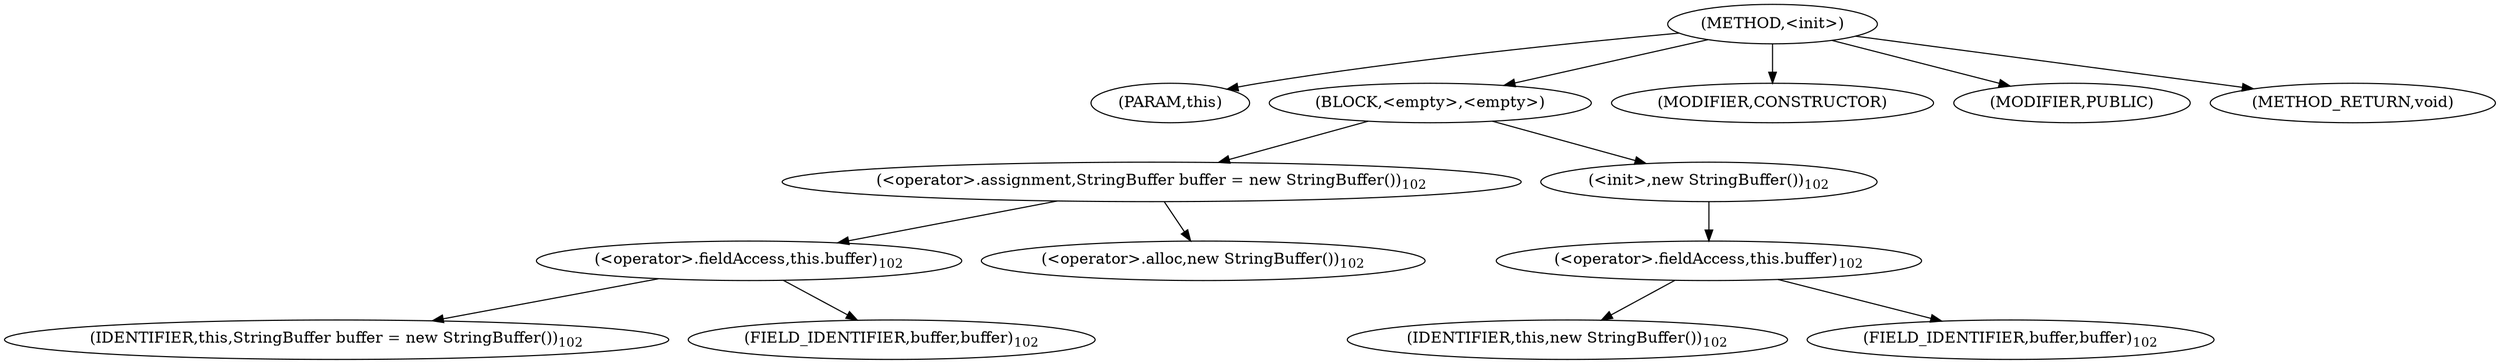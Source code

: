 digraph "&lt;init&gt;" {  
"318" [label = <(METHOD,&lt;init&gt;)> ]
"319" [label = <(PARAM,this)> ]
"320" [label = <(BLOCK,&lt;empty&gt;,&lt;empty&gt;)> ]
"321" [label = <(&lt;operator&gt;.assignment,StringBuffer buffer = new StringBuffer())<SUB>102</SUB>> ]
"322" [label = <(&lt;operator&gt;.fieldAccess,this.buffer)<SUB>102</SUB>> ]
"323" [label = <(IDENTIFIER,this,StringBuffer buffer = new StringBuffer())<SUB>102</SUB>> ]
"324" [label = <(FIELD_IDENTIFIER,buffer,buffer)<SUB>102</SUB>> ]
"325" [label = <(&lt;operator&gt;.alloc,new StringBuffer())<SUB>102</SUB>> ]
"326" [label = <(&lt;init&gt;,new StringBuffer())<SUB>102</SUB>> ]
"327" [label = <(&lt;operator&gt;.fieldAccess,this.buffer)<SUB>102</SUB>> ]
"328" [label = <(IDENTIFIER,this,new StringBuffer())<SUB>102</SUB>> ]
"329" [label = <(FIELD_IDENTIFIER,buffer,buffer)<SUB>102</SUB>> ]
"330" [label = <(MODIFIER,CONSTRUCTOR)> ]
"331" [label = <(MODIFIER,PUBLIC)> ]
"332" [label = <(METHOD_RETURN,void)> ]
  "318" -> "319" 
  "318" -> "320" 
  "318" -> "330" 
  "318" -> "331" 
  "318" -> "332" 
  "320" -> "321" 
  "320" -> "326" 
  "321" -> "322" 
  "321" -> "325" 
  "322" -> "323" 
  "322" -> "324" 
  "326" -> "327" 
  "327" -> "328" 
  "327" -> "329" 
}
